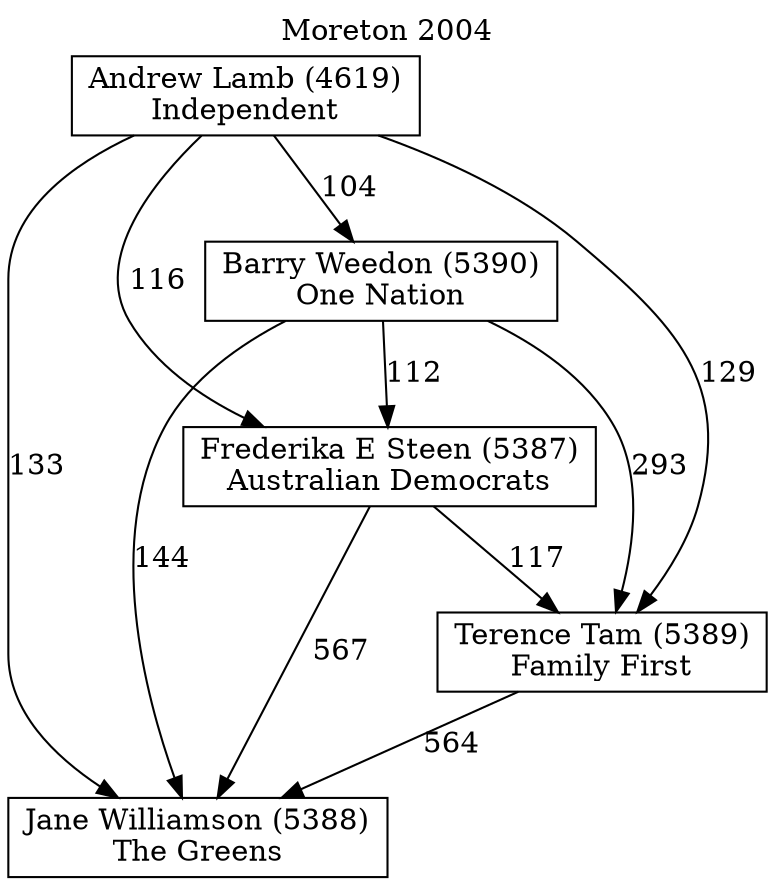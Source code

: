 // House preference flow
digraph "Jane Williamson (5388)_Moreton_2004" {
	graph [label="Moreton 2004" labelloc=t mclimit=10]
	node [shape=box]
	"Andrew Lamb (4619)" [label="Andrew Lamb (4619)
Independent"]
	"Barry Weedon (5390)" [label="Barry Weedon (5390)
One Nation"]
	"Frederika E Steen (5387)" [label="Frederika E Steen (5387)
Australian Democrats"]
	"Jane Williamson (5388)" [label="Jane Williamson (5388)
The Greens"]
	"Terence Tam (5389)" [label="Terence Tam (5389)
Family First"]
	"Andrew Lamb (4619)" -> "Barry Weedon (5390)" [label=104]
	"Andrew Lamb (4619)" -> "Frederika E Steen (5387)" [label=116]
	"Andrew Lamb (4619)" -> "Jane Williamson (5388)" [label=133]
	"Andrew Lamb (4619)" -> "Terence Tam (5389)" [label=129]
	"Barry Weedon (5390)" -> "Frederika E Steen (5387)" [label=112]
	"Barry Weedon (5390)" -> "Jane Williamson (5388)" [label=144]
	"Barry Weedon (5390)" -> "Terence Tam (5389)" [label=293]
	"Frederika E Steen (5387)" -> "Jane Williamson (5388)" [label=567]
	"Frederika E Steen (5387)" -> "Terence Tam (5389)" [label=117]
	"Terence Tam (5389)" -> "Jane Williamson (5388)" [label=564]
}
